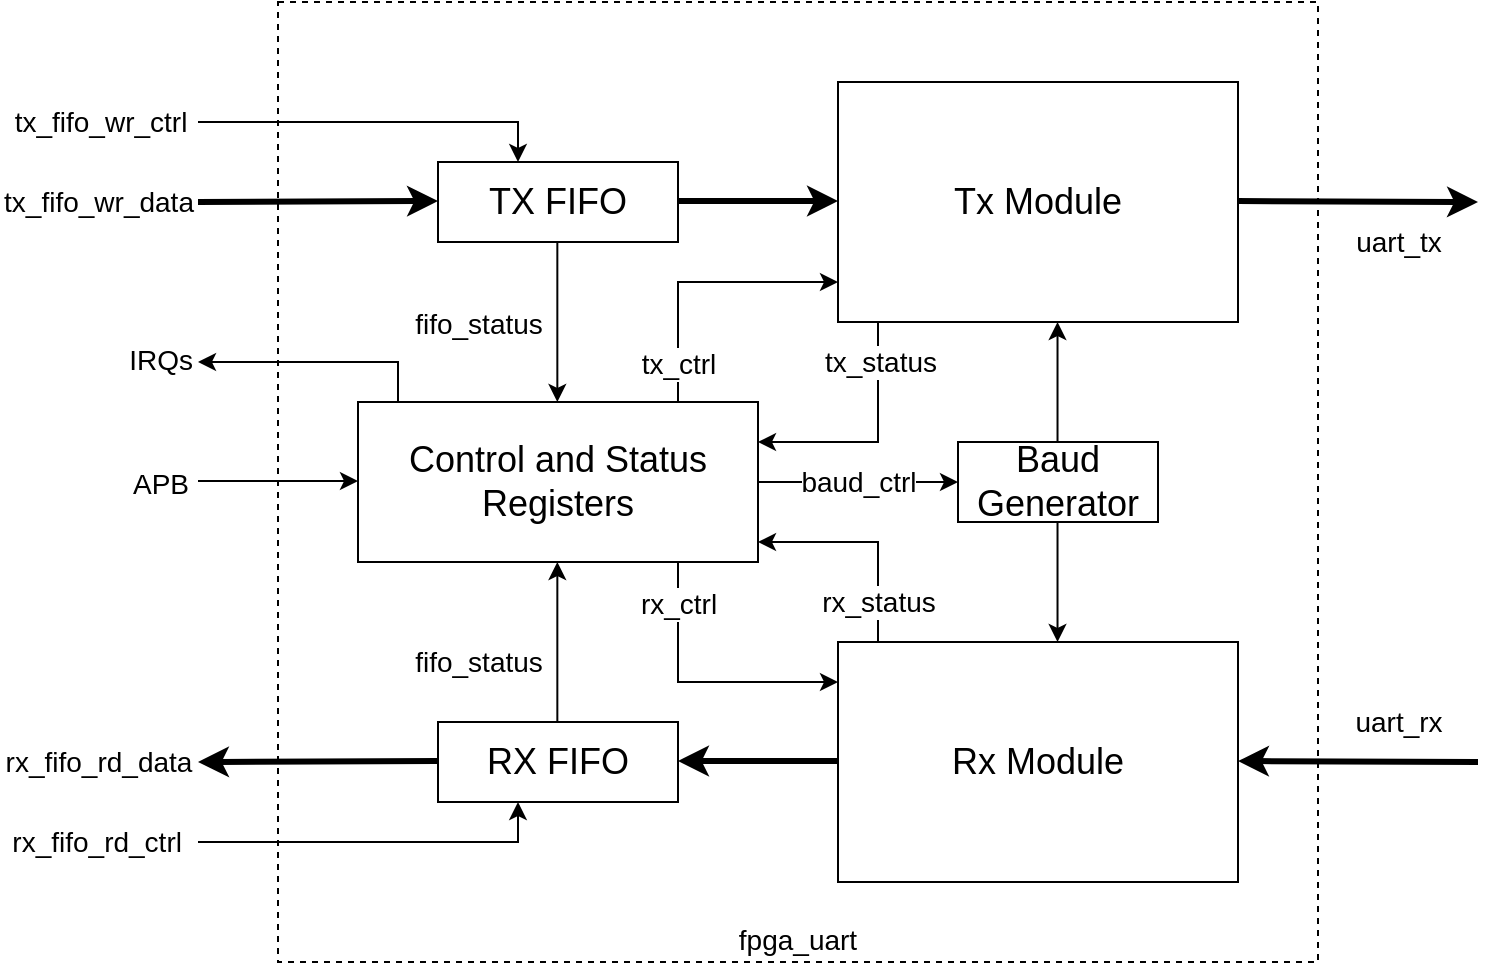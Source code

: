 <mxfile version="20.8.16" type="device"><diagram name="top_arch" id="dmqPP2nq7aVV44zN7D86"><mxGraphModel dx="921" dy="579" grid="1" gridSize="10" guides="1" tooltips="1" connect="1" arrows="1" fold="1" page="1" pageScale="1" pageWidth="1654" pageHeight="1169" math="0" shadow="0"><root><mxCell id="0"/><mxCell id="1" parent="0"/><mxCell id="hYlFAcJifRF6RlRnR0hZ-1" value="Baud Generator" style="rounded=0;whiteSpace=wrap;html=1;fontSize=18;" parent="1" vertex="1"><mxGeometry x="500" y="260" width="100" height="40" as="geometry"/></mxCell><mxCell id="hYlFAcJifRF6RlRnR0hZ-2" value="Tx Module" style="rounded=0;whiteSpace=wrap;html=1;fontSize=18;" parent="1" vertex="1"><mxGeometry x="440" y="80" width="200" height="120" as="geometry"/></mxCell><mxCell id="hYlFAcJifRF6RlRnR0hZ-3" value="Rx Module" style="rounded=0;whiteSpace=wrap;html=1;fontSize=18;" parent="1" vertex="1"><mxGeometry x="440" y="360" width="200" height="120" as="geometry"/></mxCell><mxCell id="hYlFAcJifRF6RlRnR0hZ-6" value="TX FIFO" style="rounded=0;whiteSpace=wrap;html=1;fontSize=18;" parent="1" vertex="1"><mxGeometry x="240" y="120" width="120" height="40" as="geometry"/></mxCell><mxCell id="hYlFAcJifRF6RlRnR0hZ-7" value="RX FIFO" style="rounded=0;whiteSpace=wrap;html=1;fontSize=18;" parent="1" vertex="1"><mxGeometry x="240" y="400" width="120" height="40" as="geometry"/></mxCell><mxCell id="hYlFAcJifRF6RlRnR0hZ-11" value="" style="endArrow=classic;html=1;rounded=0;fontSize=18;strokeWidth=3;" parent="1" edge="1"><mxGeometry width="50" height="50" relative="1" as="geometry"><mxPoint x="440" y="419.52" as="sourcePoint"/><mxPoint x="360" y="419.52" as="targetPoint"/></mxGeometry></mxCell><mxCell id="hYlFAcJifRF6RlRnR0hZ-12" value="" style="endArrow=classic;html=1;rounded=0;fontSize=18;strokeWidth=3;" parent="1" edge="1"><mxGeometry width="50" height="50" relative="1" as="geometry"><mxPoint x="360" y="139.52" as="sourcePoint"/><mxPoint x="440" y="139.52" as="targetPoint"/></mxGeometry></mxCell><mxCell id="hYlFAcJifRF6RlRnR0hZ-15" value="" style="endArrow=classic;html=1;rounded=0;fontSize=18;strokeWidth=3;" parent="1" edge="1"><mxGeometry width="50" height="50" relative="1" as="geometry"><mxPoint x="240" y="419.52" as="sourcePoint"/><mxPoint x="120" y="420" as="targetPoint"/></mxGeometry></mxCell><mxCell id="YpXs3LxsKBOiV3e7lCxs-26" value="rx_fifo_rd_data" style="edgeLabel;html=1;align=center;verticalAlign=middle;resizable=0;points=[];fontSize=14;" vertex="1" connectable="0" parent="hYlFAcJifRF6RlRnR0hZ-15"><mxGeometry x="0.29" y="-1" relative="1" as="geometry"><mxPoint x="-93" y="1" as="offset"/></mxGeometry></mxCell><mxCell id="hYlFAcJifRF6RlRnR0hZ-16" value="" style="endArrow=classic;html=1;rounded=0;fontSize=18;strokeWidth=3;" parent="1" edge="1"><mxGeometry width="50" height="50" relative="1" as="geometry"><mxPoint x="120" y="140" as="sourcePoint"/><mxPoint x="240" y="139.52" as="targetPoint"/></mxGeometry></mxCell><mxCell id="YpXs3LxsKBOiV3e7lCxs-25" value="tx_fifo_wr_data" style="edgeLabel;html=1;align=center;verticalAlign=middle;resizable=0;points=[];fontSize=14;" vertex="1" connectable="0" parent="hYlFAcJifRF6RlRnR0hZ-16"><mxGeometry x="-0.662" y="1" relative="1" as="geometry"><mxPoint x="-71" y="1" as="offset"/></mxGeometry></mxCell><mxCell id="hYlFAcJifRF6RlRnR0hZ-19" value="" style="endArrow=classic;html=1;rounded=0;fontSize=18;strokeWidth=3;" parent="1" edge="1"><mxGeometry width="50" height="50" relative="1" as="geometry"><mxPoint x="760" y="420" as="sourcePoint"/><mxPoint x="640" y="419.52" as="targetPoint"/></mxGeometry></mxCell><mxCell id="YpXs3LxsKBOiV3e7lCxs-35" value="uart_rx" style="edgeLabel;html=1;align=center;verticalAlign=middle;resizable=0;points=[];fontSize=14;" vertex="1" connectable="0" parent="hYlFAcJifRF6RlRnR0hZ-19"><mxGeometry x="-0.266" y="-5" relative="1" as="geometry"><mxPoint x="4" y="-15" as="offset"/></mxGeometry></mxCell><mxCell id="hYlFAcJifRF6RlRnR0hZ-20" value="" style="endArrow=classic;html=1;rounded=0;fontSize=18;strokeWidth=3;" parent="1" edge="1"><mxGeometry width="50" height="50" relative="1" as="geometry"><mxPoint x="640" y="139.52" as="sourcePoint"/><mxPoint x="760" y="140" as="targetPoint"/></mxGeometry></mxCell><mxCell id="YpXs3LxsKBOiV3e7lCxs-36" value="uart_tx" style="edgeLabel;html=1;align=center;verticalAlign=middle;resizable=0;points=[];fontSize=14;" vertex="1" connectable="0" parent="hYlFAcJifRF6RlRnR0hZ-20"><mxGeometry x="0.233" y="4" relative="1" as="geometry"><mxPoint x="6" y="24" as="offset"/></mxGeometry></mxCell><mxCell id="YpXs3LxsKBOiV3e7lCxs-30" style="edgeStyle=orthogonalEdgeStyle;rounded=0;orthogonalLoop=1;jettySize=auto;html=1;exitX=1;exitY=0.5;exitDx=0;exitDy=0;fontSize=14;startArrow=none;startFill=0;" edge="1" parent="1" source="hYlFAcJifRF6RlRnR0hZ-23"><mxGeometry relative="1" as="geometry"><mxPoint x="500" y="280" as="targetPoint"/></mxGeometry></mxCell><mxCell id="YpXs3LxsKBOiV3e7lCxs-31" value="baud_ctrl" style="edgeLabel;html=1;align=center;verticalAlign=middle;resizable=0;points=[];fontSize=14;" vertex="1" connectable="0" parent="YpXs3LxsKBOiV3e7lCxs-30"><mxGeometry x="-0.366" y="1" relative="1" as="geometry"><mxPoint x="18" y="1" as="offset"/></mxGeometry></mxCell><mxCell id="hYlFAcJifRF6RlRnR0hZ-23" value="Control and Status Registers" style="rounded=0;whiteSpace=wrap;html=1;fontSize=18;" parent="1" vertex="1"><mxGeometry x="200" y="240" width="200" height="80" as="geometry"/></mxCell><mxCell id="hYlFAcJifRF6RlRnR0hZ-24" value="" style="endArrow=classic;html=1;rounded=0;strokeWidth=1;fontSize=18;startArrow=none;startFill=0;" parent="1" edge="1"><mxGeometry width="50" height="50" relative="1" as="geometry"><mxPoint x="299.67" y="160" as="sourcePoint"/><mxPoint x="299.67" y="240" as="targetPoint"/></mxGeometry></mxCell><mxCell id="YpXs3LxsKBOiV3e7lCxs-14" value="fifo_status" style="edgeLabel;html=1;align=center;verticalAlign=middle;resizable=0;points=[];fontSize=14;" vertex="1" connectable="0" parent="hYlFAcJifRF6RlRnR0hZ-24"><mxGeometry x="-0.268" y="-2" relative="1" as="geometry"><mxPoint x="-38" y="11" as="offset"/></mxGeometry></mxCell><mxCell id="hYlFAcJifRF6RlRnR0hZ-26" value="" style="endArrow=classic;html=1;rounded=0;strokeWidth=1;fontSize=18;startArrow=none;startFill=0;" parent="1" edge="1"><mxGeometry width="50" height="50" relative="1" as="geometry"><mxPoint x="299.67" y="400" as="sourcePoint"/><mxPoint x="299.67" y="320" as="targetPoint"/></mxGeometry></mxCell><mxCell id="YpXs3LxsKBOiV3e7lCxs-13" value="fifo_status" style="edgeLabel;html=1;align=center;verticalAlign=middle;resizable=0;points=[];fontSize=14;" vertex="1" connectable="0" parent="hYlFAcJifRF6RlRnR0hZ-26"><mxGeometry x="-0.249" y="-2" relative="1" as="geometry"><mxPoint x="-42" as="offset"/></mxGeometry></mxCell><mxCell id="YpXs3LxsKBOiV3e7lCxs-1" value="" style="endArrow=classic;html=1;rounded=0;startArrow=none;startFill=0;" edge="1" parent="1"><mxGeometry width="50" height="50" relative="1" as="geometry"><mxPoint x="120" y="279.5" as="sourcePoint"/><mxPoint x="200" y="279.5" as="targetPoint"/></mxGeometry></mxCell><mxCell id="YpXs3LxsKBOiV3e7lCxs-3" value="APB" style="edgeLabel;html=1;align=center;verticalAlign=middle;resizable=0;points=[];fontSize=14;" vertex="1" connectable="0" parent="YpXs3LxsKBOiV3e7lCxs-1"><mxGeometry x="-0.44" relative="1" as="geometry"><mxPoint x="-42" y="1" as="offset"/></mxGeometry></mxCell><mxCell id="YpXs3LxsKBOiV3e7lCxs-6" value="" style="endArrow=classic;html=1;rounded=0;fontSize=14;" edge="1" parent="1"><mxGeometry width="50" height="50" relative="1" as="geometry"><mxPoint x="460" y="360" as="sourcePoint"/><mxPoint x="400" y="310" as="targetPoint"/><Array as="points"><mxPoint x="460" y="340"/><mxPoint x="460" y="310"/></Array></mxGeometry></mxCell><mxCell id="YpXs3LxsKBOiV3e7lCxs-24" value="rx_status" style="edgeLabel;html=1;align=center;verticalAlign=middle;resizable=0;points=[];fontSize=14;" vertex="1" connectable="0" parent="YpXs3LxsKBOiV3e7lCxs-6"><mxGeometry x="0.244" relative="1" as="geometry"><mxPoint x="18" y="30" as="offset"/></mxGeometry></mxCell><mxCell id="YpXs3LxsKBOiV3e7lCxs-9" value="" style="endArrow=classic;html=1;rounded=0;fontSize=14;" edge="1" parent="1"><mxGeometry width="50" height="50" relative="1" as="geometry"><mxPoint x="120" y="100" as="sourcePoint"/><mxPoint x="280" y="120" as="targetPoint"/><Array as="points"><mxPoint x="280" y="100"/></Array></mxGeometry></mxCell><mxCell id="YpXs3LxsKBOiV3e7lCxs-11" value="tx_fifo_wr_ctrl" style="edgeLabel;html=1;align=center;verticalAlign=middle;resizable=0;points=[];fontSize=14;" vertex="1" connectable="0" parent="YpXs3LxsKBOiV3e7lCxs-9"><mxGeometry x="-0.929" y="1" relative="1" as="geometry"><mxPoint x="-56" y="1" as="offset"/></mxGeometry></mxCell><mxCell id="YpXs3LxsKBOiV3e7lCxs-10" value="" style="endArrow=classic;html=1;rounded=0;fontSize=14;" edge="1" parent="1"><mxGeometry width="50" height="50" relative="1" as="geometry"><mxPoint x="120" y="460" as="sourcePoint"/><mxPoint x="280" y="440" as="targetPoint"/><Array as="points"><mxPoint x="280" y="460"/></Array></mxGeometry></mxCell><mxCell id="YpXs3LxsKBOiV3e7lCxs-12" value="rx_fifo_rd_ctrl&amp;nbsp;" style="edgeLabel;html=1;align=center;verticalAlign=middle;resizable=0;points=[];fontSize=14;" vertex="1" connectable="0" parent="YpXs3LxsKBOiV3e7lCxs-10"><mxGeometry x="-0.707" y="-1" relative="1" as="geometry"><mxPoint x="-76" y="-1" as="offset"/></mxGeometry></mxCell><mxCell id="YpXs3LxsKBOiV3e7lCxs-15" value="" style="endArrow=classic;html=1;rounded=0;fontSize=14;" edge="1" parent="1"><mxGeometry width="50" height="50" relative="1" as="geometry"><mxPoint x="360" y="240" as="sourcePoint"/><mxPoint x="440" y="180" as="targetPoint"/><Array as="points"><mxPoint x="360" y="180"/></Array></mxGeometry></mxCell><mxCell id="YpXs3LxsKBOiV3e7lCxs-21" value="tx_ctrl" style="edgeLabel;html=1;align=center;verticalAlign=middle;resizable=0;points=[];fontSize=14;" vertex="1" connectable="0" parent="YpXs3LxsKBOiV3e7lCxs-15"><mxGeometry x="-0.731" y="-2" relative="1" as="geometry"><mxPoint x="-2" as="offset"/></mxGeometry></mxCell><mxCell id="YpXs3LxsKBOiV3e7lCxs-16" value="" style="endArrow=classic;html=1;rounded=0;fontSize=14;" edge="1" parent="1"><mxGeometry width="50" height="50" relative="1" as="geometry"><mxPoint x="360" y="320" as="sourcePoint"/><mxPoint x="440" y="380" as="targetPoint"/><Array as="points"><mxPoint x="360" y="380"/></Array></mxGeometry></mxCell><mxCell id="YpXs3LxsKBOiV3e7lCxs-22" value="rx_ctrl" style="edgeLabel;html=1;align=center;verticalAlign=middle;resizable=0;points=[];fontSize=14;" vertex="1" connectable="0" parent="YpXs3LxsKBOiV3e7lCxs-16"><mxGeometry x="-0.378" y="-1" relative="1" as="geometry"><mxPoint x="1" y="-23" as="offset"/></mxGeometry></mxCell><mxCell id="YpXs3LxsKBOiV3e7lCxs-27" value="" style="endArrow=classic;html=1;rounded=0;fontSize=14;" edge="1" parent="1"><mxGeometry width="50" height="50" relative="1" as="geometry"><mxPoint x="460" y="200" as="sourcePoint"/><mxPoint x="400" y="260" as="targetPoint"/><Array as="points"><mxPoint x="460" y="260"/></Array></mxGeometry></mxCell><mxCell id="YpXs3LxsKBOiV3e7lCxs-28" value="tx_status" style="edgeLabel;html=1;align=center;verticalAlign=middle;resizable=0;points=[];fontSize=14;" vertex="1" connectable="0" parent="YpXs3LxsKBOiV3e7lCxs-27"><mxGeometry x="0.244" relative="1" as="geometry"><mxPoint x="15" y="-40" as="offset"/></mxGeometry></mxCell><mxCell id="YpXs3LxsKBOiV3e7lCxs-33" value="" style="endArrow=classic;html=1;rounded=0;fontSize=14;" edge="1" parent="1"><mxGeometry width="50" height="50" relative="1" as="geometry"><mxPoint x="549.76" y="260" as="sourcePoint"/><mxPoint x="549.76" y="200" as="targetPoint"/></mxGeometry></mxCell><mxCell id="YpXs3LxsKBOiV3e7lCxs-34" value="" style="endArrow=classic;html=1;rounded=0;fontSize=14;" edge="1" parent="1"><mxGeometry width="50" height="50" relative="1" as="geometry"><mxPoint x="549.76" y="300" as="sourcePoint"/><mxPoint x="549.76" y="360" as="targetPoint"/></mxGeometry></mxCell><mxCell id="YpXs3LxsKBOiV3e7lCxs-37" value="" style="endArrow=classic;html=1;rounded=0;fontSize=14;" edge="1" parent="1"><mxGeometry width="50" height="50" relative="1" as="geometry"><mxPoint x="220" y="240" as="sourcePoint"/><mxPoint x="120" y="220" as="targetPoint"/><Array as="points"><mxPoint x="220" y="220"/></Array></mxGeometry></mxCell><mxCell id="YpXs3LxsKBOiV3e7lCxs-38" value="IRQs" style="edgeLabel;html=1;align=center;verticalAlign=middle;resizable=0;points=[];fontSize=14;" vertex="1" connectable="0" parent="YpXs3LxsKBOiV3e7lCxs-37"><mxGeometry x="0.475" y="-1" relative="1" as="geometry"><mxPoint x="-51" as="offset"/></mxGeometry></mxCell><mxCell id="YpXs3LxsKBOiV3e7lCxs-39" value="fpga_uart" style="rounded=0;whiteSpace=wrap;html=1;fontSize=14;fillColor=none;dashed=1;verticalAlign=bottom;" vertex="1" parent="1"><mxGeometry x="160" y="40" width="520" height="480" as="geometry"/></mxCell></root></mxGraphModel></diagram></mxfile>
